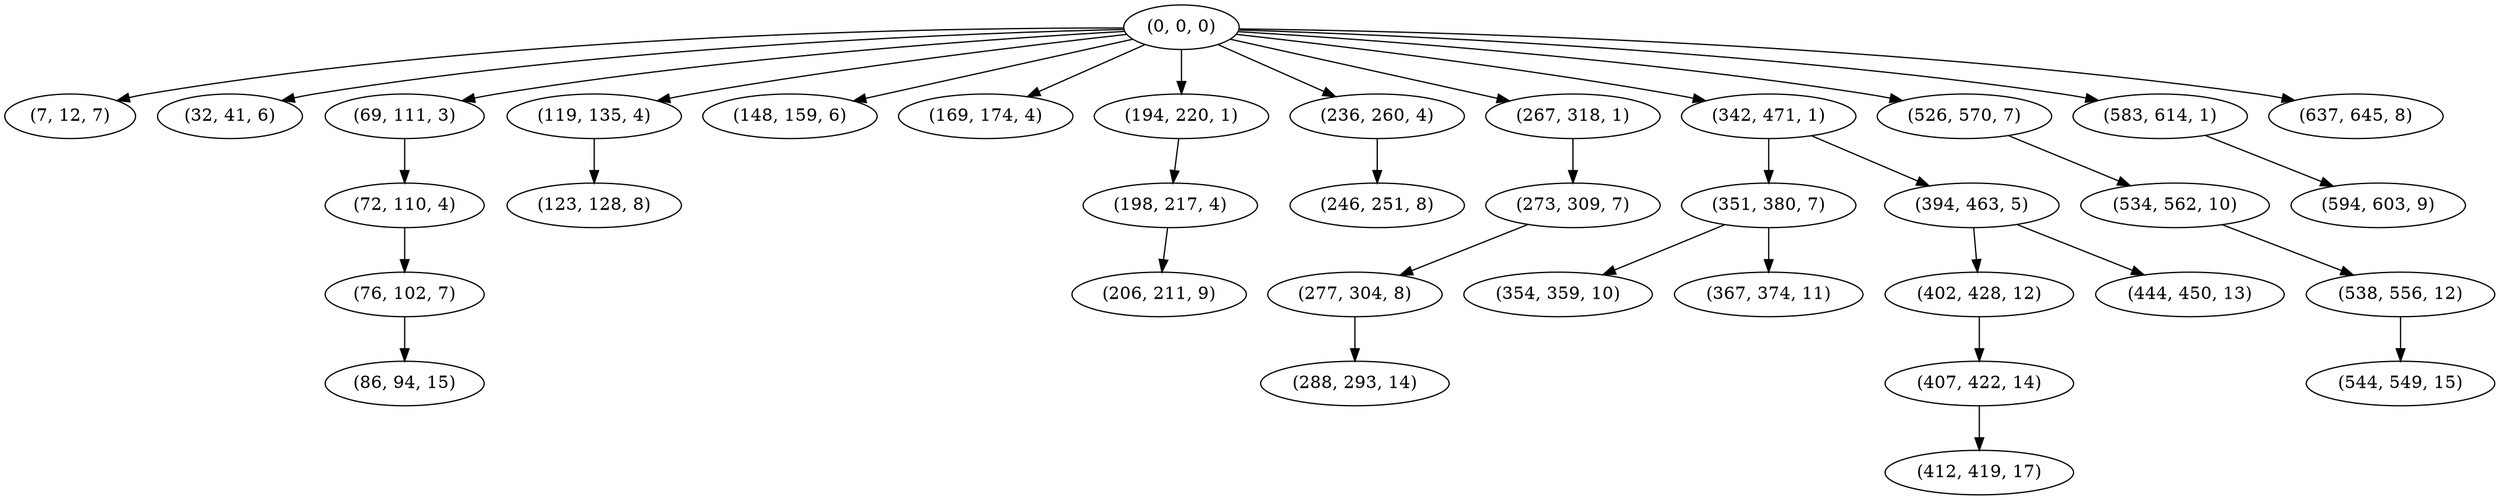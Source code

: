 digraph tree {
    "(0, 0, 0)";
    "(7, 12, 7)";
    "(32, 41, 6)";
    "(69, 111, 3)";
    "(72, 110, 4)";
    "(76, 102, 7)";
    "(86, 94, 15)";
    "(119, 135, 4)";
    "(123, 128, 8)";
    "(148, 159, 6)";
    "(169, 174, 4)";
    "(194, 220, 1)";
    "(198, 217, 4)";
    "(206, 211, 9)";
    "(236, 260, 4)";
    "(246, 251, 8)";
    "(267, 318, 1)";
    "(273, 309, 7)";
    "(277, 304, 8)";
    "(288, 293, 14)";
    "(342, 471, 1)";
    "(351, 380, 7)";
    "(354, 359, 10)";
    "(367, 374, 11)";
    "(394, 463, 5)";
    "(402, 428, 12)";
    "(407, 422, 14)";
    "(412, 419, 17)";
    "(444, 450, 13)";
    "(526, 570, 7)";
    "(534, 562, 10)";
    "(538, 556, 12)";
    "(544, 549, 15)";
    "(583, 614, 1)";
    "(594, 603, 9)";
    "(637, 645, 8)";
    "(0, 0, 0)" -> "(7, 12, 7)";
    "(0, 0, 0)" -> "(32, 41, 6)";
    "(0, 0, 0)" -> "(69, 111, 3)";
    "(0, 0, 0)" -> "(119, 135, 4)";
    "(0, 0, 0)" -> "(148, 159, 6)";
    "(0, 0, 0)" -> "(169, 174, 4)";
    "(0, 0, 0)" -> "(194, 220, 1)";
    "(0, 0, 0)" -> "(236, 260, 4)";
    "(0, 0, 0)" -> "(267, 318, 1)";
    "(0, 0, 0)" -> "(342, 471, 1)";
    "(0, 0, 0)" -> "(526, 570, 7)";
    "(0, 0, 0)" -> "(583, 614, 1)";
    "(0, 0, 0)" -> "(637, 645, 8)";
    "(69, 111, 3)" -> "(72, 110, 4)";
    "(72, 110, 4)" -> "(76, 102, 7)";
    "(76, 102, 7)" -> "(86, 94, 15)";
    "(119, 135, 4)" -> "(123, 128, 8)";
    "(194, 220, 1)" -> "(198, 217, 4)";
    "(198, 217, 4)" -> "(206, 211, 9)";
    "(236, 260, 4)" -> "(246, 251, 8)";
    "(267, 318, 1)" -> "(273, 309, 7)";
    "(273, 309, 7)" -> "(277, 304, 8)";
    "(277, 304, 8)" -> "(288, 293, 14)";
    "(342, 471, 1)" -> "(351, 380, 7)";
    "(342, 471, 1)" -> "(394, 463, 5)";
    "(351, 380, 7)" -> "(354, 359, 10)";
    "(351, 380, 7)" -> "(367, 374, 11)";
    "(394, 463, 5)" -> "(402, 428, 12)";
    "(394, 463, 5)" -> "(444, 450, 13)";
    "(402, 428, 12)" -> "(407, 422, 14)";
    "(407, 422, 14)" -> "(412, 419, 17)";
    "(526, 570, 7)" -> "(534, 562, 10)";
    "(534, 562, 10)" -> "(538, 556, 12)";
    "(538, 556, 12)" -> "(544, 549, 15)";
    "(583, 614, 1)" -> "(594, 603, 9)";
}
